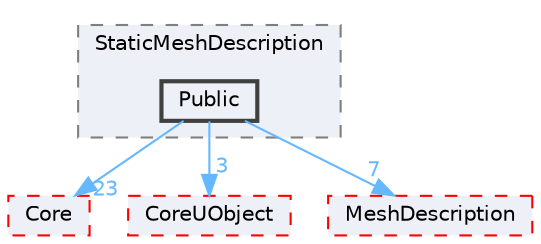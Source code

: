 digraph "Public"
{
 // INTERACTIVE_SVG=YES
 // LATEX_PDF_SIZE
  bgcolor="transparent";
  edge [fontname=Helvetica,fontsize=10,labelfontname=Helvetica,labelfontsize=10];
  node [fontname=Helvetica,fontsize=10,shape=box,height=0.2,width=0.4];
  compound=true
  subgraph clusterdir_f2363e142f6759ff0464f63cbca4a6dc {
    graph [ bgcolor="#edf0f7", pencolor="grey50", label="StaticMeshDescription", fontname=Helvetica,fontsize=10 style="filled,dashed", URL="dir_f2363e142f6759ff0464f63cbca4a6dc.html",tooltip=""]
  dir_bf46f0d9092c34b79f9ea59ba6d79b28 [label="Public", fillcolor="#edf0f7", color="grey25", style="filled,bold", URL="dir_bf46f0d9092c34b79f9ea59ba6d79b28.html",tooltip=""];
  }
  dir_0e6cddcc9caa1238c7f3774224afaa45 [label="Core", fillcolor="#edf0f7", color="red", style="filled,dashed", URL="dir_0e6cddcc9caa1238c7f3774224afaa45.html",tooltip=""];
  dir_4c499e5e32e2b4479ad7e552df73eeae [label="CoreUObject", fillcolor="#edf0f7", color="red", style="filled,dashed", URL="dir_4c499e5e32e2b4479ad7e552df73eeae.html",tooltip=""];
  dir_63086eac6cac35ce1ba0dbb1e9e8f532 [label="MeshDescription", fillcolor="#edf0f7", color="red", style="filled,dashed", URL="dir_63086eac6cac35ce1ba0dbb1e9e8f532.html",tooltip=""];
  dir_bf46f0d9092c34b79f9ea59ba6d79b28->dir_0e6cddcc9caa1238c7f3774224afaa45 [headlabel="23", labeldistance=1.5 headhref="dir_000954_000266.html" href="dir_000954_000266.html" color="steelblue1" fontcolor="steelblue1"];
  dir_bf46f0d9092c34b79f9ea59ba6d79b28->dir_4c499e5e32e2b4479ad7e552df73eeae [headlabel="3", labeldistance=1.5 headhref="dir_000954_000268.html" href="dir_000954_000268.html" color="steelblue1" fontcolor="steelblue1"];
  dir_bf46f0d9092c34b79f9ea59ba6d79b28->dir_63086eac6cac35ce1ba0dbb1e9e8f532 [headlabel="7", labeldistance=1.5 headhref="dir_000954_000623.html" href="dir_000954_000623.html" color="steelblue1" fontcolor="steelblue1"];
}
